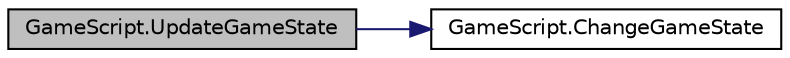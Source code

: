 digraph "GameScript.UpdateGameState"
{
 // LATEX_PDF_SIZE
  edge [fontname="Helvetica",fontsize="10",labelfontname="Helvetica",labelfontsize="10"];
  node [fontname="Helvetica",fontsize="10",shape=record];
  rankdir="LR";
  Node1 [label="GameScript.UpdateGameState",height=0.2,width=0.4,color="black", fillcolor="grey75", style="filled", fontcolor="black",tooltip=" "];
  Node1 -> Node2 [color="midnightblue",fontsize="10",style="solid",fontname="Helvetica"];
  Node2 [label="GameScript.ChangeGameState",height=0.2,width=0.4,color="black", fillcolor="white", style="filled",URL="$class_game_script.html#a5e2f4547687b365d4355c2925ea009bd",tooltip=" "];
}
